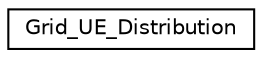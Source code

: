 digraph "Graphical Class Hierarchy"
{
 // LATEX_PDF_SIZE
  edge [fontname="Helvetica",fontsize="10",labelfontname="Helvetica",labelfontsize="10"];
  node [fontname="Helvetica",fontsize="10",shape=record];
  rankdir="LR";
  Node0 [label="Grid_UE_Distribution",height=0.2,width=0.4,color="black", fillcolor="white", style="filled",URL="$structGrid__UE__Distribution.html",tooltip=" "];
}
